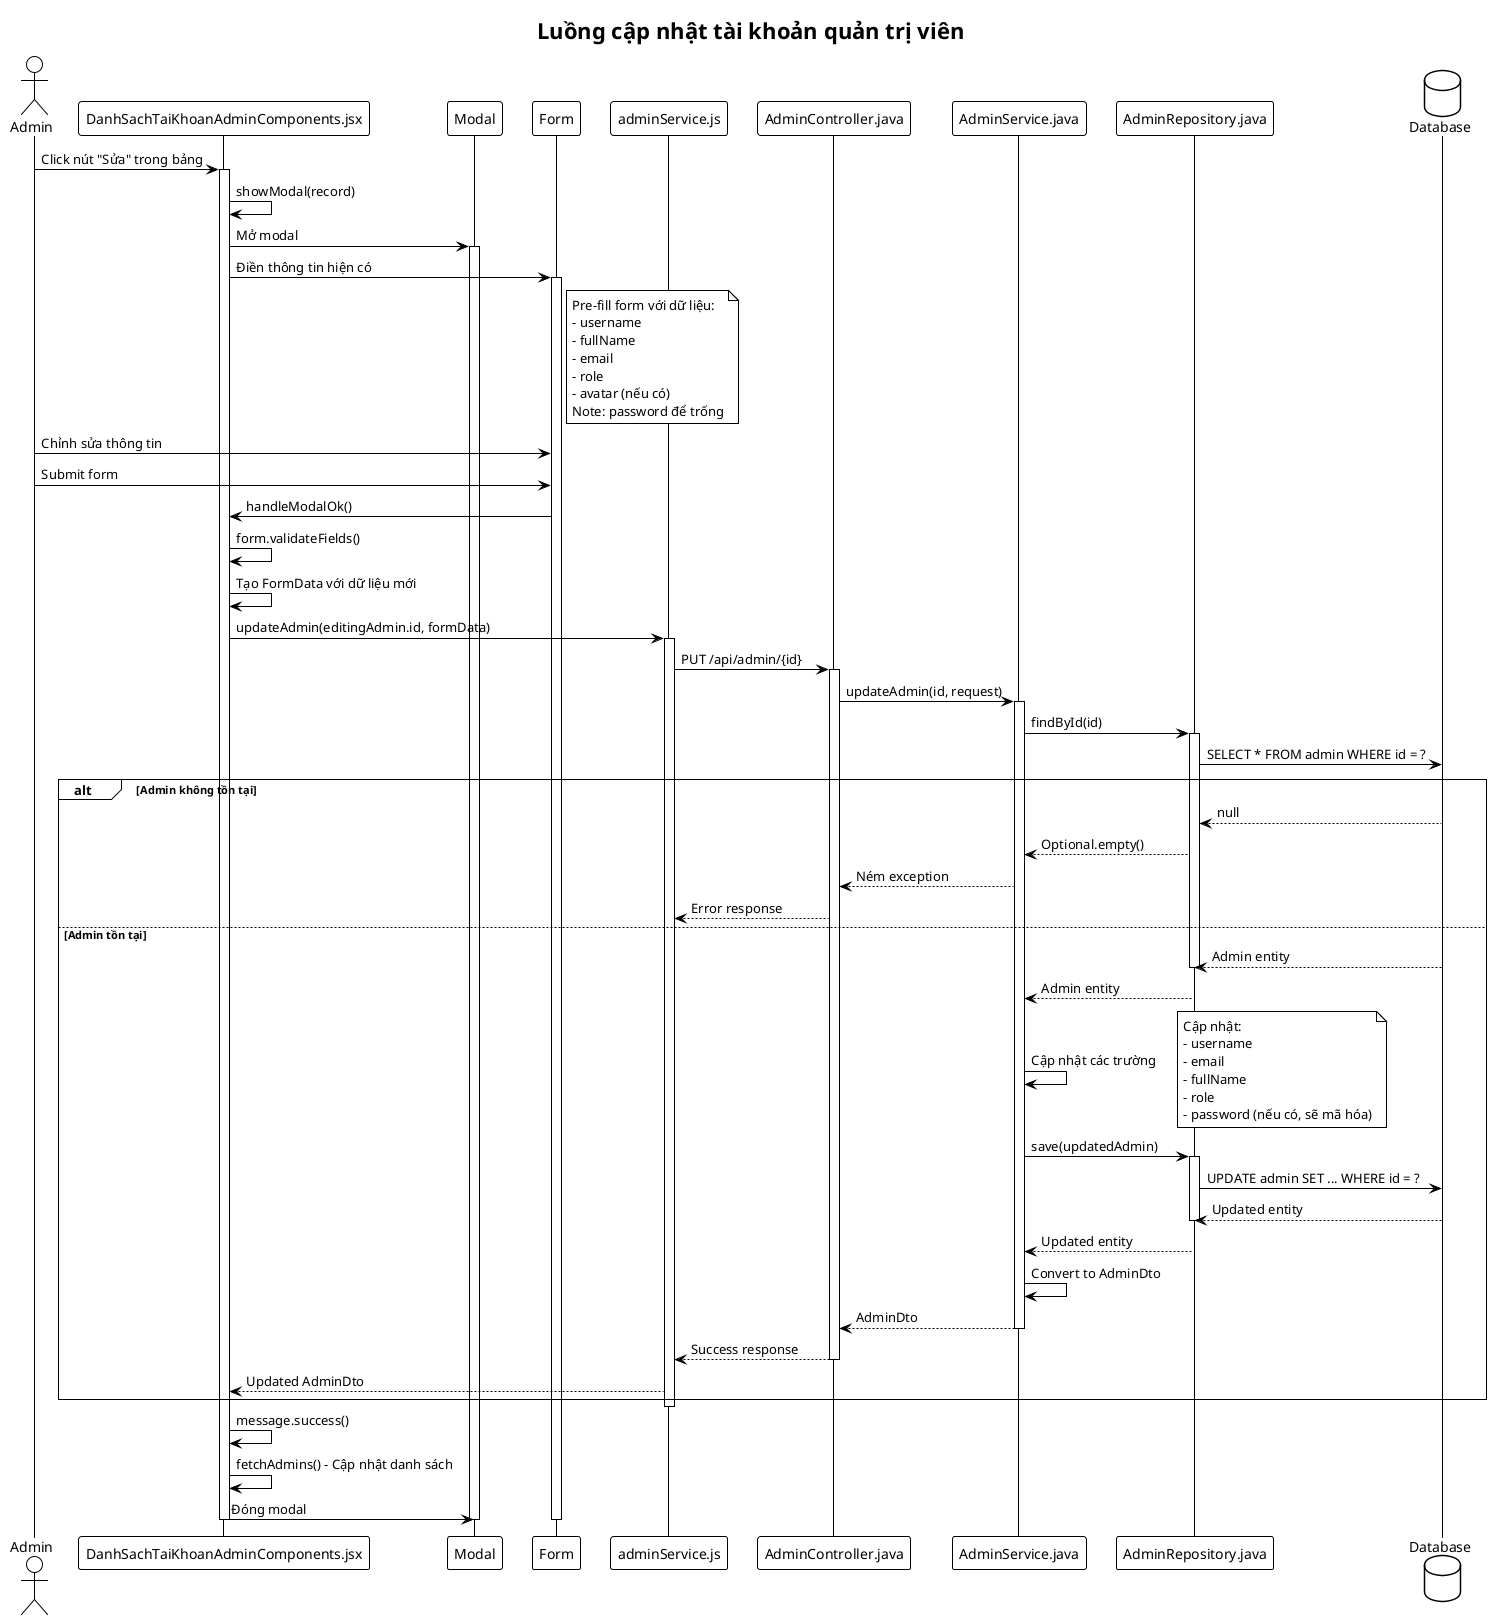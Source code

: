 @startuml
!theme plain
title Luồng cập nhật tài khoản quản trị viên

actor Admin as admin
participant "DanhSachTaiKhoanAdminComponents.jsx" as component
participant "Modal" as modal
participant "Form" as form
participant "adminService.js" as service
participant "AdminController.java" as controller
participant "AdminService.java" as adminService
participant "AdminRepository.java" as repository
database "Database" as db

admin -> component: Click nút "Sửa" trong bảng
activate component
component -> component: showModal(record)
component -> modal: Mở modal
activate modal
component -> form: Điền thông tin hiện có
activate form
note right of form
Pre-fill form với dữ liệu:
- username
- fullName
- email
- role
- avatar (nếu có)
Note: password để trống
end note

admin -> form: Chỉnh sửa thông tin
admin -> form: Submit form
form -> component: handleModalOk()
component -> component: form.validateFields()
component -> component: Tạo FormData với dữ liệu mới

component -> service: updateAdmin(editingAdmin.id, formData)
activate service
service -> controller: PUT /api/admin/{id}
activate controller
controller -> adminService: updateAdmin(id, request)
activate adminService

adminService -> repository: findById(id)
activate repository
repository -> db: SELECT * FROM admin WHERE id = ?
alt Admin không tồn tại
    db --> repository: null
    repository --> adminService: Optional.empty()
    adminService --> controller: Ném exception
    controller --> service: Error response
else Admin tồn tại
    db --> repository: Admin entity
    deactivate repository
    repository --> adminService: Admin entity

    adminService -> adminService: Cập nhật các trường
    note right
    Cập nhật:
    - username
    - email
    - fullName
    - role
    - password (nếu có, sẽ mã hóa)
    end note

    adminService -> repository: save(updatedAdmin)
    activate repository
    repository -> db: UPDATE admin SET ... WHERE id = ?
    db --> repository: Updated entity
    deactivate repository
    repository --> adminService: Updated entity
    adminService -> adminService: Convert to AdminDto
    adminService --> controller: AdminDto
    deactivate adminService
    controller --> service: Success response
    deactivate controller
    service --> component: Updated AdminDto
end
deactivate service

component -> component: message.success()
component -> component: fetchAdmins() - Cập nhật danh sách
component -> modal: Đóng modal

deactivate form
deactivate modal
deactivate component
@enduml